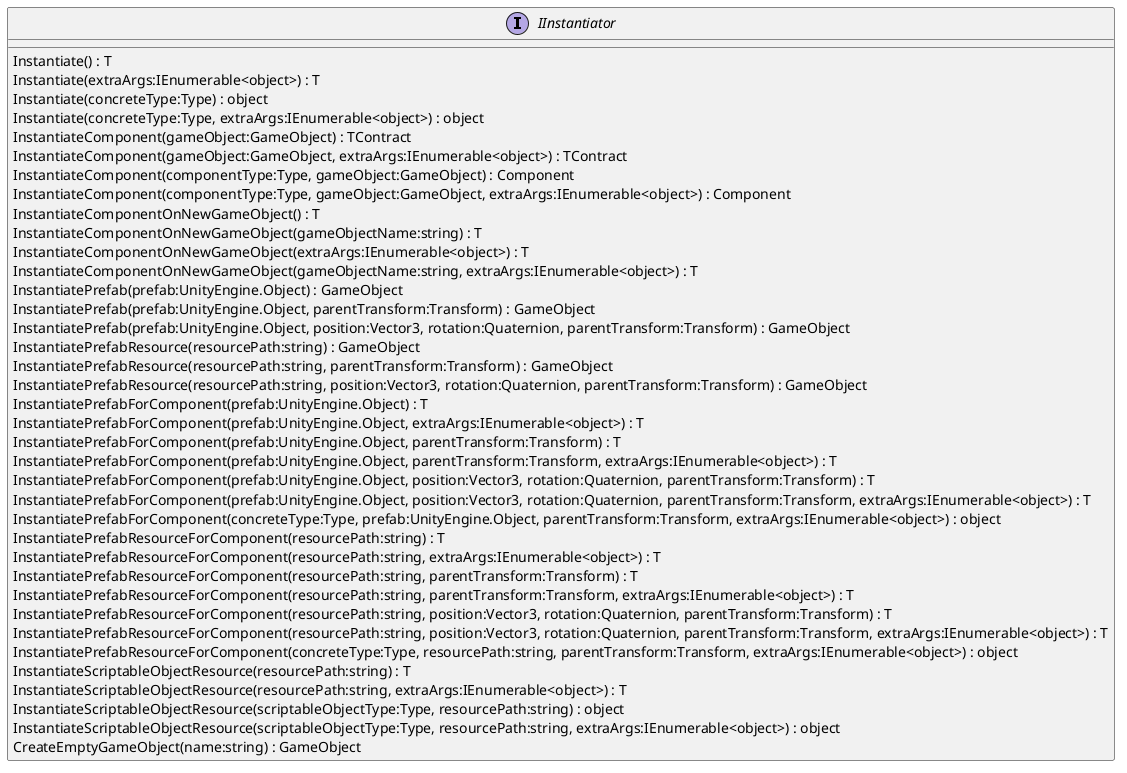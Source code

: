 @startuml
interface IInstantiator {
    Instantiate() : T
    Instantiate(extraArgs:IEnumerable<object>) : T
    Instantiate(concreteType:Type) : object
    Instantiate(concreteType:Type, extraArgs:IEnumerable<object>) : object
    InstantiateComponent(gameObject:GameObject) : TContract
    InstantiateComponent(gameObject:GameObject, extraArgs:IEnumerable<object>) : TContract
    InstantiateComponent(componentType:Type, gameObject:GameObject) : Component
    InstantiateComponent(componentType:Type, gameObject:GameObject, extraArgs:IEnumerable<object>) : Component
    InstantiateComponentOnNewGameObject() : T
    InstantiateComponentOnNewGameObject(gameObjectName:string) : T
    InstantiateComponentOnNewGameObject(extraArgs:IEnumerable<object>) : T
    InstantiateComponentOnNewGameObject(gameObjectName:string, extraArgs:IEnumerable<object>) : T
    InstantiatePrefab(prefab:UnityEngine.Object) : GameObject
    InstantiatePrefab(prefab:UnityEngine.Object, parentTransform:Transform) : GameObject
    InstantiatePrefab(prefab:UnityEngine.Object, position:Vector3, rotation:Quaternion, parentTransform:Transform) : GameObject
    InstantiatePrefabResource(resourcePath:string) : GameObject
    InstantiatePrefabResource(resourcePath:string, parentTransform:Transform) : GameObject
    InstantiatePrefabResource(resourcePath:string, position:Vector3, rotation:Quaternion, parentTransform:Transform) : GameObject
    InstantiatePrefabForComponent(prefab:UnityEngine.Object) : T
    InstantiatePrefabForComponent(prefab:UnityEngine.Object, extraArgs:IEnumerable<object>) : T
    InstantiatePrefabForComponent(prefab:UnityEngine.Object, parentTransform:Transform) : T
    InstantiatePrefabForComponent(prefab:UnityEngine.Object, parentTransform:Transform, extraArgs:IEnumerable<object>) : T
    InstantiatePrefabForComponent(prefab:UnityEngine.Object, position:Vector3, rotation:Quaternion, parentTransform:Transform) : T
    InstantiatePrefabForComponent(prefab:UnityEngine.Object, position:Vector3, rotation:Quaternion, parentTransform:Transform, extraArgs:IEnumerable<object>) : T
    InstantiatePrefabForComponent(concreteType:Type, prefab:UnityEngine.Object, parentTransform:Transform, extraArgs:IEnumerable<object>) : object
    InstantiatePrefabResourceForComponent(resourcePath:string) : T
    InstantiatePrefabResourceForComponent(resourcePath:string, extraArgs:IEnumerable<object>) : T
    InstantiatePrefabResourceForComponent(resourcePath:string, parentTransform:Transform) : T
    InstantiatePrefabResourceForComponent(resourcePath:string, parentTransform:Transform, extraArgs:IEnumerable<object>) : T
    InstantiatePrefabResourceForComponent(resourcePath:string, position:Vector3, rotation:Quaternion, parentTransform:Transform) : T
    InstantiatePrefabResourceForComponent(resourcePath:string, position:Vector3, rotation:Quaternion, parentTransform:Transform, extraArgs:IEnumerable<object>) : T
    InstantiatePrefabResourceForComponent(concreteType:Type, resourcePath:string, parentTransform:Transform, extraArgs:IEnumerable<object>) : object
    InstantiateScriptableObjectResource(resourcePath:string) : T
    InstantiateScriptableObjectResource(resourcePath:string, extraArgs:IEnumerable<object>) : T
    InstantiateScriptableObjectResource(scriptableObjectType:Type, resourcePath:string) : object
    InstantiateScriptableObjectResource(scriptableObjectType:Type, resourcePath:string, extraArgs:IEnumerable<object>) : object
    CreateEmptyGameObject(name:string) : GameObject
}
@enduml
